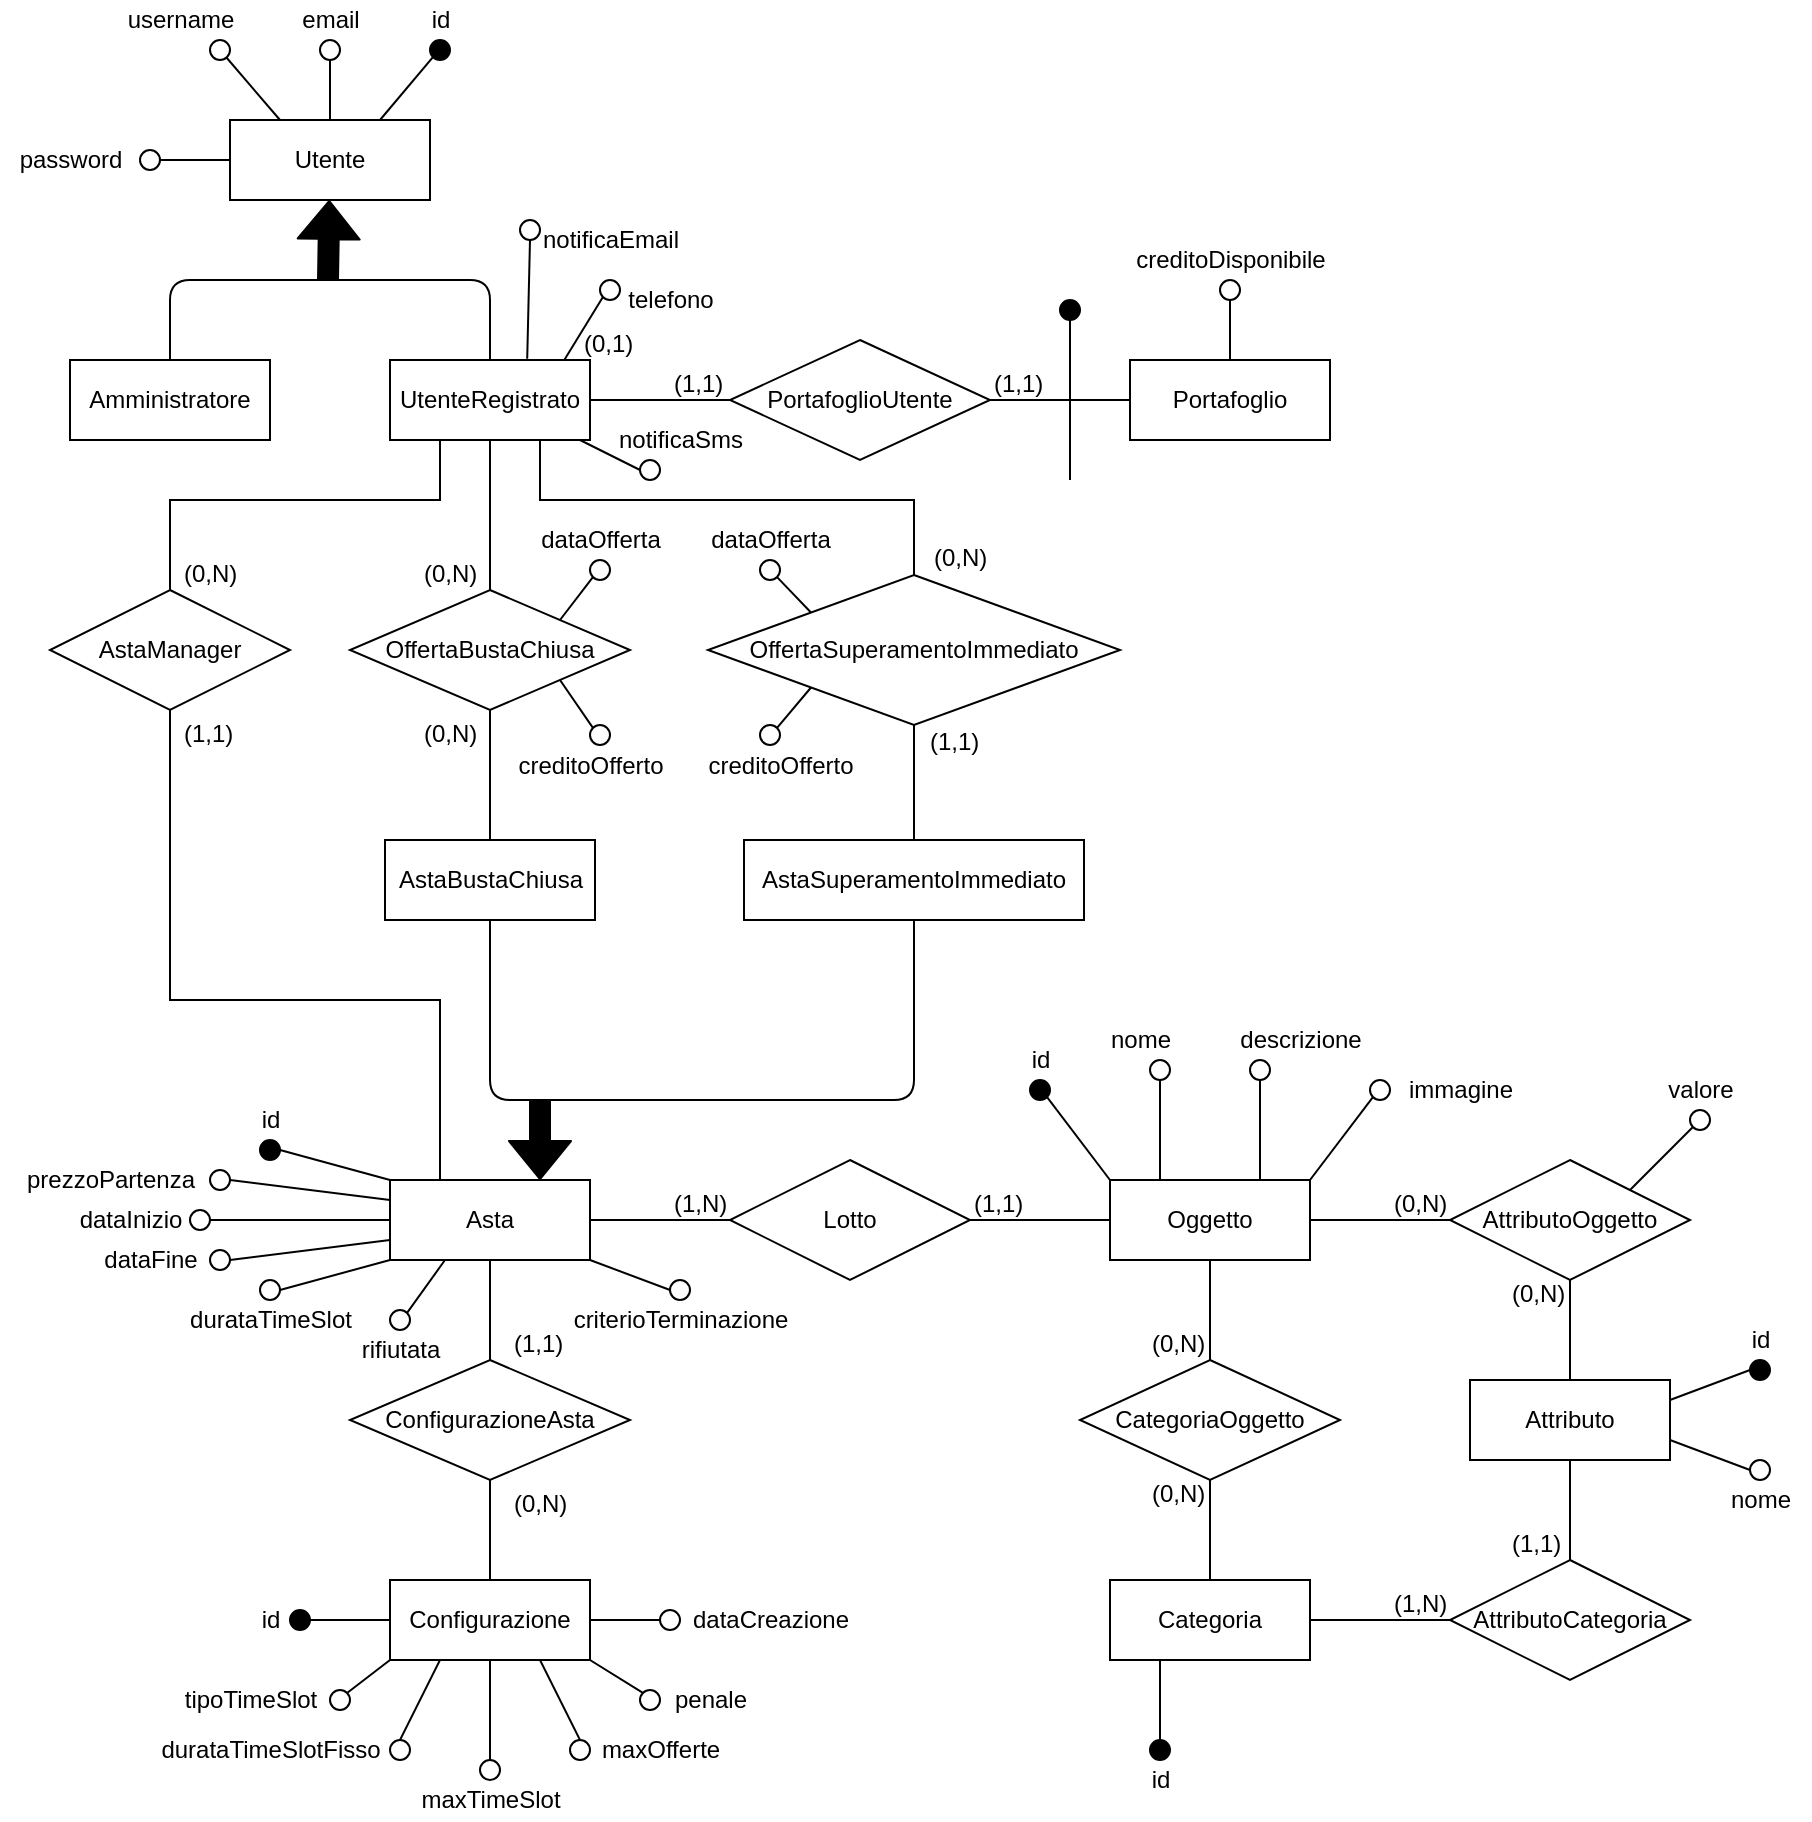 <mxfile version="12.8.6" type="device"><diagram id="C5RBs43oDa-KdzZeNtuy" name="Page-1"><mxGraphModel dx="599" dy="299" grid="1" gridSize="10" guides="1" tooltips="1" connect="1" arrows="1" fold="1" page="1" pageScale="1" pageWidth="827" pageHeight="1169" math="0" shadow="0"><root><mxCell id="WIyWlLk6GJQsqaUBKTNV-0"/><mxCell id="WIyWlLk6GJQsqaUBKTNV-1" parent="WIyWlLk6GJQsqaUBKTNV-0"/><mxCell id="675JN0Ir8JGMvKjeMuRv-0" value="UtenteRegistrato" style="whiteSpace=wrap;html=1;align=center;" parent="WIyWlLk6GJQsqaUBKTNV-1" vertex="1"><mxGeometry x="200" y="200" width="100" height="40" as="geometry"/></mxCell><mxCell id="675JN0Ir8JGMvKjeMuRv-1" value="Portafoglio" style="whiteSpace=wrap;html=1;align=center;" parent="WIyWlLk6GJQsqaUBKTNV-1" vertex="1"><mxGeometry x="570" y="200" width="100" height="40" as="geometry"/></mxCell><mxCell id="675JN0Ir8JGMvKjeMuRv-3" value="Asta" style="whiteSpace=wrap;html=1;align=center;" parent="WIyWlLk6GJQsqaUBKTNV-1" vertex="1"><mxGeometry x="200" y="610" width="100" height="40" as="geometry"/></mxCell><mxCell id="675JN0Ir8JGMvKjeMuRv-4" value="Oggetto" style="whiteSpace=wrap;html=1;align=center;" parent="WIyWlLk6GJQsqaUBKTNV-1" vertex="1"><mxGeometry x="560" y="610" width="100" height="40" as="geometry"/></mxCell><mxCell id="675JN0Ir8JGMvKjeMuRv-5" value="Categoria" style="whiteSpace=wrap;html=1;align=center;" parent="WIyWlLk6GJQsqaUBKTNV-1" vertex="1"><mxGeometry x="560" y="810" width="100" height="40" as="geometry"/></mxCell><mxCell id="675JN0Ir8JGMvKjeMuRv-6" value="Configurazione" style="whiteSpace=wrap;html=1;align=center;" parent="WIyWlLk6GJQsqaUBKTNV-1" vertex="1"><mxGeometry x="200" y="810" width="100" height="40" as="geometry"/></mxCell><mxCell id="675JN0Ir8JGMvKjeMuRv-7" value="AstaManager" style="shape=rhombus;perimeter=rhombusPerimeter;whiteSpace=wrap;html=1;align=center;" parent="WIyWlLk6GJQsqaUBKTNV-1" vertex="1"><mxGeometry x="30" y="315" width="120" height="60" as="geometry"/></mxCell><mxCell id="675JN0Ir8JGMvKjeMuRv-8" value="PortafoglioUtente" style="shape=rhombus;perimeter=rhombusPerimeter;whiteSpace=wrap;html=1;align=center;" parent="WIyWlLk6GJQsqaUBKTNV-1" vertex="1"><mxGeometry x="370" y="190" width="130" height="60" as="geometry"/></mxCell><mxCell id="675JN0Ir8JGMvKjeMuRv-9" value="CategoriaOggetto" style="shape=rhombus;perimeter=rhombusPerimeter;whiteSpace=wrap;html=1;align=center;" parent="WIyWlLk6GJQsqaUBKTNV-1" vertex="1"><mxGeometry x="545" y="700" width="130" height="60" as="geometry"/></mxCell><mxCell id="675JN0Ir8JGMvKjeMuRv-10" value="ConfigurazioneAsta" style="shape=rhombus;perimeter=rhombusPerimeter;whiteSpace=wrap;html=1;align=center;" parent="WIyWlLk6GJQsqaUBKTNV-1" vertex="1"><mxGeometry x="180" y="700" width="140" height="60" as="geometry"/></mxCell><mxCell id="675JN0Ir8JGMvKjeMuRv-11" value="Lotto" style="shape=rhombus;perimeter=rhombusPerimeter;whiteSpace=wrap;html=1;align=center;" parent="WIyWlLk6GJQsqaUBKTNV-1" vertex="1"><mxGeometry x="370" y="600" width="120" height="60" as="geometry"/></mxCell><mxCell id="675JN0Ir8JGMvKjeMuRv-12" value="OffertaBustaChiusa" style="shape=rhombus;perimeter=rhombusPerimeter;whiteSpace=wrap;html=1;align=center;" parent="WIyWlLk6GJQsqaUBKTNV-1" vertex="1"><mxGeometry x="180" y="315" width="140" height="60" as="geometry"/></mxCell><mxCell id="675JN0Ir8JGMvKjeMuRv-16" value="username" style="text;html=1;align=center;verticalAlign=middle;resizable=0;points=[];autosize=1;" parent="WIyWlLk6GJQsqaUBKTNV-1" vertex="1"><mxGeometry x="60" y="20" width="70" height="20" as="geometry"/></mxCell><mxCell id="675JN0Ir8JGMvKjeMuRv-18" value="Utente" style="whiteSpace=wrap;html=1;align=center;" parent="WIyWlLk6GJQsqaUBKTNV-1" vertex="1"><mxGeometry x="120" y="80" width="100" height="40" as="geometry"/></mxCell><mxCell id="675JN0Ir8JGMvKjeMuRv-19" value="Amministratore" style="whiteSpace=wrap;html=1;align=center;" parent="WIyWlLk6GJQsqaUBKTNV-1" vertex="1"><mxGeometry x="40" y="200" width="100" height="40" as="geometry"/></mxCell><mxCell id="675JN0Ir8JGMvKjeMuRv-23" value="" style="endArrow=none;html=1;labelBackgroundColor=#000000;fillColor=#000000;exitX=0.5;exitY=0;exitDx=0;exitDy=0;entryX=0.5;entryY=0;entryDx=0;entryDy=0;" parent="WIyWlLk6GJQsqaUBKTNV-1" source="675JN0Ir8JGMvKjeMuRv-19" target="675JN0Ir8JGMvKjeMuRv-0" edge="1"><mxGeometry width="50" height="50" relative="1" as="geometry"><mxPoint x="390" y="270" as="sourcePoint"/><mxPoint x="440" y="220" as="targetPoint"/><Array as="points"><mxPoint x="90" y="160"/><mxPoint x="170" y="160"/><mxPoint x="250" y="160"/></Array></mxGeometry></mxCell><mxCell id="675JN0Ir8JGMvKjeMuRv-24" value="" style="shape=flexArrow;endArrow=classic;html=1;labelBackgroundColor=#000000;fillColor=#000000;" parent="WIyWlLk6GJQsqaUBKTNV-1" target="675JN0Ir8JGMvKjeMuRv-18" edge="1"><mxGeometry width="50" height="50" relative="1" as="geometry"><mxPoint x="169" y="160" as="sourcePoint"/><mxPoint x="210" y="120" as="targetPoint"/></mxGeometry></mxCell><mxCell id="675JN0Ir8JGMvKjeMuRv-26" value="" style="endArrow=none;html=1;labelBackgroundColor=#000000;fillColor=#000000;exitX=0.25;exitY=0;exitDx=0;exitDy=0;" parent="WIyWlLk6GJQsqaUBKTNV-1" source="675JN0Ir8JGMvKjeMuRv-18" edge="1"><mxGeometry width="50" height="50" relative="1" as="geometry"><mxPoint x="260" y="130" as="sourcePoint"/><mxPoint x="115" y="45" as="targetPoint"/></mxGeometry></mxCell><mxCell id="675JN0Ir8JGMvKjeMuRv-13" value="" style="ellipse;whiteSpace=wrap;html=1;align=center;" parent="WIyWlLk6GJQsqaUBKTNV-1" vertex="1"><mxGeometry x="110" y="40" width="10" height="10" as="geometry"/></mxCell><mxCell id="675JN0Ir8JGMvKjeMuRv-55" value="email" style="text;html=1;align=center;verticalAlign=middle;resizable=0;points=[];autosize=1;" parent="WIyWlLk6GJQsqaUBKTNV-1" vertex="1"><mxGeometry x="150" y="20" width="40" height="20" as="geometry"/></mxCell><mxCell id="675JN0Ir8JGMvKjeMuRv-56" value="" style="ellipse;whiteSpace=wrap;html=1;align=center;" parent="WIyWlLk6GJQsqaUBKTNV-1" vertex="1"><mxGeometry x="165" y="40" width="10" height="10" as="geometry"/></mxCell><mxCell id="675JN0Ir8JGMvKjeMuRv-59" value="id" style="text;html=1;align=center;verticalAlign=middle;resizable=0;points=[];autosize=1;" parent="WIyWlLk6GJQsqaUBKTNV-1" vertex="1"><mxGeometry x="215" y="20" width="20" height="20" as="geometry"/></mxCell><mxCell id="675JN0Ir8JGMvKjeMuRv-60" value="" style="ellipse;whiteSpace=wrap;html=1;align=center;fillColor=#000000;" parent="WIyWlLk6GJQsqaUBKTNV-1" vertex="1"><mxGeometry x="220" y="40" width="10" height="10" as="geometry"/></mxCell><mxCell id="675JN0Ir8JGMvKjeMuRv-61" value="" style="endArrow=none;html=1;labelBackgroundColor=#000000;fillColor=#000000;exitX=0.5;exitY=0;exitDx=0;exitDy=0;entryX=0.5;entryY=1;entryDx=0;entryDy=0;" parent="WIyWlLk6GJQsqaUBKTNV-1" source="675JN0Ir8JGMvKjeMuRv-18" target="675JN0Ir8JGMvKjeMuRv-56" edge="1"><mxGeometry width="50" height="50" relative="1" as="geometry"><mxPoint x="390" y="270" as="sourcePoint"/><mxPoint x="440" y="220" as="targetPoint"/></mxGeometry></mxCell><mxCell id="675JN0Ir8JGMvKjeMuRv-62" value="" style="endArrow=none;html=1;labelBackgroundColor=#000000;fillColor=#000000;exitX=0.75;exitY=0;exitDx=0;exitDy=0;entryX=0;entryY=1;entryDx=0;entryDy=0;" parent="WIyWlLk6GJQsqaUBKTNV-1" source="675JN0Ir8JGMvKjeMuRv-18" target="675JN0Ir8JGMvKjeMuRv-60" edge="1"><mxGeometry width="50" height="50" relative="1" as="geometry"><mxPoint x="200" y="130" as="sourcePoint"/><mxPoint x="250" y="80" as="targetPoint"/></mxGeometry></mxCell><mxCell id="675JN0Ir8JGMvKjeMuRv-63" value="telefono" style="text;html=1;align=center;verticalAlign=middle;resizable=0;points=[];autosize=1;" parent="WIyWlLk6GJQsqaUBKTNV-1" vertex="1"><mxGeometry x="310" y="160" width="60" height="20" as="geometry"/></mxCell><mxCell id="675JN0Ir8JGMvKjeMuRv-64" value="" style="ellipse;whiteSpace=wrap;html=1;align=center;" parent="WIyWlLk6GJQsqaUBKTNV-1" vertex="1"><mxGeometry x="305" y="160" width="10" height="10" as="geometry"/></mxCell><mxCell id="675JN0Ir8JGMvKjeMuRv-68" value="" style="endArrow=none;html=1;labelBackgroundColor=#000000;fillColor=#000000;exitX=0.873;exitY=-0.007;exitDx=0;exitDy=0;entryX=0;entryY=1;entryDx=0;entryDy=0;exitPerimeter=0;" parent="WIyWlLk6GJQsqaUBKTNV-1" source="675JN0Ir8JGMvKjeMuRv-0" target="675JN0Ir8JGMvKjeMuRv-64" edge="1"><mxGeometry width="50" height="50" relative="1" as="geometry"><mxPoint x="300" y="150" as="sourcePoint"/><mxPoint x="350" y="100" as="targetPoint"/></mxGeometry></mxCell><mxCell id="675JN0Ir8JGMvKjeMuRv-73" value="creditoDisponibile" style="text;html=1;align=center;verticalAlign=middle;resizable=0;points=[];autosize=1;" parent="WIyWlLk6GJQsqaUBKTNV-1" vertex="1"><mxGeometry x="565" y="140" width="110" height="20" as="geometry"/></mxCell><mxCell id="675JN0Ir8JGMvKjeMuRv-74" value="" style="ellipse;whiteSpace=wrap;html=1;align=center;" parent="WIyWlLk6GJQsqaUBKTNV-1" vertex="1"><mxGeometry x="615" y="160" width="10" height="10" as="geometry"/></mxCell><mxCell id="675JN0Ir8JGMvKjeMuRv-75" value="" style="endArrow=none;html=1;labelBackgroundColor=#000000;fillColor=#000000;exitX=0.5;exitY=0;exitDx=0;exitDy=0;entryX=0.5;entryY=1;entryDx=0;entryDy=0;" parent="WIyWlLk6GJQsqaUBKTNV-1" source="675JN0Ir8JGMvKjeMuRv-1" target="675JN0Ir8JGMvKjeMuRv-74" edge="1"><mxGeometry width="50" height="50" relative="1" as="geometry"><mxPoint x="510" y="150" as="sourcePoint"/><mxPoint x="560" y="100" as="targetPoint"/></mxGeometry></mxCell><mxCell id="675JN0Ir8JGMvKjeMuRv-76" value="" style="endArrow=none;html=1;rounded=0;labelBackgroundColor=#000000;fillColor=#000000;" parent="WIyWlLk6GJQsqaUBKTNV-1" edge="1"><mxGeometry relative="1" as="geometry"><mxPoint x="300" y="220" as="sourcePoint"/><mxPoint x="370" y="220" as="targetPoint"/></mxGeometry></mxCell><mxCell id="675JN0Ir8JGMvKjeMuRv-77" value="(1,1)" style="resizable=0;html=1;align=left;verticalAlign=bottom;" parent="675JN0Ir8JGMvKjeMuRv-76" connectable="0" vertex="1"><mxGeometry x="-1" relative="1" as="geometry"><mxPoint x="40" as="offset"/></mxGeometry></mxCell><mxCell id="675JN0Ir8JGMvKjeMuRv-82" value="" style="endArrow=none;html=1;rounded=0;labelBackgroundColor=#000000;fillColor=#000000;exitX=1;exitY=0.5;exitDx=0;exitDy=0;" parent="WIyWlLk6GJQsqaUBKTNV-1" source="675JN0Ir8JGMvKjeMuRv-8" target="675JN0Ir8JGMvKjeMuRv-1" edge="1"><mxGeometry relative="1" as="geometry"><mxPoint x="490" y="219.5" as="sourcePoint"/><mxPoint x="560" y="219.5" as="targetPoint"/></mxGeometry></mxCell><mxCell id="675JN0Ir8JGMvKjeMuRv-83" value="(1,1)" style="resizable=0;html=1;align=left;verticalAlign=bottom;" parent="675JN0Ir8JGMvKjeMuRv-82" connectable="0" vertex="1"><mxGeometry x="-1" relative="1" as="geometry"><mxPoint as="offset"/></mxGeometry></mxCell><mxCell id="675JN0Ir8JGMvKjeMuRv-84" value="" style="endArrow=none;html=1;rounded=0;labelBackgroundColor=#000000;fillColor=#000000;entryX=0;entryY=0.5;entryDx=0;entryDy=0;exitX=1;exitY=0.5;exitDx=0;exitDy=0;" parent="WIyWlLk6GJQsqaUBKTNV-1" source="675JN0Ir8JGMvKjeMuRv-3" target="675JN0Ir8JGMvKjeMuRv-11" edge="1"><mxGeometry relative="1" as="geometry"><mxPoint x="300" y="629.5" as="sourcePoint"/><mxPoint x="370" y="629.5" as="targetPoint"/></mxGeometry></mxCell><mxCell id="675JN0Ir8JGMvKjeMuRv-85" value="(1,N)" style="resizable=0;html=1;align=left;verticalAlign=bottom;" parent="675JN0Ir8JGMvKjeMuRv-84" connectable="0" vertex="1"><mxGeometry x="-1" relative="1" as="geometry"><mxPoint x="40" as="offset"/></mxGeometry></mxCell><mxCell id="675JN0Ir8JGMvKjeMuRv-86" value="" style="endArrow=none;html=1;rounded=0;labelBackgroundColor=#000000;fillColor=#000000;exitX=1;exitY=0.5;exitDx=0;exitDy=0;entryX=0;entryY=0.5;entryDx=0;entryDy=0;" parent="WIyWlLk6GJQsqaUBKTNV-1" source="675JN0Ir8JGMvKjeMuRv-11" target="675JN0Ir8JGMvKjeMuRv-4" edge="1"><mxGeometry relative="1" as="geometry"><mxPoint x="490" y="629.5" as="sourcePoint"/><mxPoint x="560" y="629.5" as="targetPoint"/></mxGeometry></mxCell><mxCell id="675JN0Ir8JGMvKjeMuRv-87" value="(1,1)" style="resizable=0;html=1;align=left;verticalAlign=bottom;" parent="675JN0Ir8JGMvKjeMuRv-86" connectable="0" vertex="1"><mxGeometry x="-1" relative="1" as="geometry"><mxPoint as="offset"/></mxGeometry></mxCell><mxCell id="675JN0Ir8JGMvKjeMuRv-88" value="" style="endArrow=none;html=1;rounded=0;labelBackgroundColor=#000000;fillColor=#000000;exitX=0.5;exitY=1;exitDx=0;exitDy=0;entryX=0.5;entryY=0;entryDx=0;entryDy=0;" parent="WIyWlLk6GJQsqaUBKTNV-1" source="675JN0Ir8JGMvKjeMuRv-0" target="675JN0Ir8JGMvKjeMuRv-12" edge="1"><mxGeometry relative="1" as="geometry"><mxPoint x="235" y="280" as="sourcePoint"/><mxPoint x="305" y="280" as="targetPoint"/><Array as="points"><mxPoint x="250" y="260"/></Array></mxGeometry></mxCell><mxCell id="675JN0Ir8JGMvKjeMuRv-89" value="(0,N)" style="resizable=0;html=1;align=left;verticalAlign=bottom;" parent="675JN0Ir8JGMvKjeMuRv-88" connectable="0" vertex="1"><mxGeometry x="-1" relative="1" as="geometry"><mxPoint x="-35" y="75" as="offset"/></mxGeometry></mxCell><mxCell id="675JN0Ir8JGMvKjeMuRv-90" value="" style="endArrow=none;html=1;rounded=0;labelBackgroundColor=#000000;fillColor=#000000;exitX=0.25;exitY=1;exitDx=0;exitDy=0;entryX=0.5;entryY=0;entryDx=0;entryDy=0;entryPerimeter=0;" parent="WIyWlLk6GJQsqaUBKTNV-1" source="675JN0Ir8JGMvKjeMuRv-0" target="675JN0Ir8JGMvKjeMuRv-7" edge="1"><mxGeometry relative="1" as="geometry"><mxPoint x="100" y="240" as="sourcePoint"/><mxPoint x="165" y="290" as="targetPoint"/><Array as="points"><mxPoint x="225" y="270"/><mxPoint x="90" y="270"/></Array></mxGeometry></mxCell><mxCell id="675JN0Ir8JGMvKjeMuRv-91" value="(0,N)" style="resizable=0;html=1;align=left;verticalAlign=bottom;" parent="675JN0Ir8JGMvKjeMuRv-90" connectable="0" vertex="1"><mxGeometry x="-1" relative="1" as="geometry"><mxPoint x="-130" y="75" as="offset"/></mxGeometry></mxCell><mxCell id="675JN0Ir8JGMvKjeMuRv-92" value="" style="endArrow=none;html=1;rounded=0;labelBackgroundColor=#000000;fillColor=#000000;entryX=0.5;entryY=0;entryDx=0;entryDy=0;exitX=0.5;exitY=1;exitDx=0;exitDy=0;" parent="WIyWlLk6GJQsqaUBKTNV-1" source="675JN0Ir8JGMvKjeMuRv-12" target="675JN0Ir8JGMvKjeMuRv-179" edge="1"><mxGeometry relative="1" as="geometry"><mxPoint x="340" y="350" as="sourcePoint"/><mxPoint x="282.5" y="400" as="targetPoint"/><Array as="points"/></mxGeometry></mxCell><mxCell id="675JN0Ir8JGMvKjeMuRv-93" value="(0,N)" style="resizable=0;html=1;align=left;verticalAlign=bottom;" parent="675JN0Ir8JGMvKjeMuRv-92" connectable="0" vertex="1"><mxGeometry x="-1" relative="1" as="geometry"><mxPoint x="-35" y="20" as="offset"/></mxGeometry></mxCell><mxCell id="675JN0Ir8JGMvKjeMuRv-94" value="" style="endArrow=none;html=1;rounded=0;labelBackgroundColor=#000000;fillColor=#000000;exitX=0.5;exitY=1;exitDx=0;exitDy=0;entryX=0.25;entryY=0;entryDx=0;entryDy=0;" parent="WIyWlLk6GJQsqaUBKTNV-1" source="675JN0Ir8JGMvKjeMuRv-7" target="675JN0Ir8JGMvKjeMuRv-3" edge="1"><mxGeometry relative="1" as="geometry"><mxPoint x="170" y="350" as="sourcePoint"/><mxPoint x="235" y="400" as="targetPoint"/><Array as="points"><mxPoint x="90" y="380"/><mxPoint x="90" y="520"/><mxPoint x="225" y="520"/></Array></mxGeometry></mxCell><mxCell id="675JN0Ir8JGMvKjeMuRv-95" value="(1,1)" style="resizable=0;html=1;align=left;verticalAlign=bottom;" parent="675JN0Ir8JGMvKjeMuRv-94" connectable="0" vertex="1"><mxGeometry x="-1" relative="1" as="geometry"><mxPoint x="5" y="20" as="offset"/></mxGeometry></mxCell><mxCell id="675JN0Ir8JGMvKjeMuRv-96" value="" style="endArrow=none;html=1;rounded=0;labelBackgroundColor=#000000;fillColor=#000000;entryX=0.5;entryY=0;entryDx=0;entryDy=0;exitX=0.5;exitY=1;exitDx=0;exitDy=0;" parent="WIyWlLk6GJQsqaUBKTNV-1" source="675JN0Ir8JGMvKjeMuRv-3" target="675JN0Ir8JGMvKjeMuRv-10" edge="1"><mxGeometry relative="1" as="geometry"><mxPoint x="310" y="690" as="sourcePoint"/><mxPoint x="380" y="690" as="targetPoint"/></mxGeometry></mxCell><mxCell id="675JN0Ir8JGMvKjeMuRv-97" value="(1,1)" style="resizable=0;html=1;align=left;verticalAlign=bottom;" parent="675JN0Ir8JGMvKjeMuRv-96" connectable="0" vertex="1"><mxGeometry x="-1" relative="1" as="geometry"><mxPoint x="10" y="50" as="offset"/></mxGeometry></mxCell><mxCell id="675JN0Ir8JGMvKjeMuRv-98" value="" style="endArrow=none;html=1;rounded=0;labelBackgroundColor=#000000;fillColor=#000000;" parent="WIyWlLk6GJQsqaUBKTNV-1" source="675JN0Ir8JGMvKjeMuRv-10" target="675JN0Ir8JGMvKjeMuRv-6" edge="1"><mxGeometry relative="1" as="geometry"><mxPoint x="249.5" y="760" as="sourcePoint"/><mxPoint x="249.5" y="810" as="targetPoint"/></mxGeometry></mxCell><mxCell id="675JN0Ir8JGMvKjeMuRv-99" value="(0,N)" style="resizable=0;html=1;align=left;verticalAlign=bottom;" parent="675JN0Ir8JGMvKjeMuRv-98" connectable="0" vertex="1"><mxGeometry x="-1" relative="1" as="geometry"><mxPoint x="10" y="20" as="offset"/></mxGeometry></mxCell><mxCell id="675JN0Ir8JGMvKjeMuRv-100" value="" style="endArrow=none;html=1;rounded=0;labelBackgroundColor=#000000;fillColor=#000000;exitX=0.5;exitY=1;exitDx=0;exitDy=0;entryX=0.5;entryY=0;entryDx=0;entryDy=0;" parent="WIyWlLk6GJQsqaUBKTNV-1" source="675JN0Ir8JGMvKjeMuRv-4" target="675JN0Ir8JGMvKjeMuRv-9" edge="1"><mxGeometry relative="1" as="geometry"><mxPoint x="609.5" y="650" as="sourcePoint"/><mxPoint x="609.5" y="700" as="targetPoint"/></mxGeometry></mxCell><mxCell id="675JN0Ir8JGMvKjeMuRv-101" value="(0,N)" style="resizable=0;html=1;align=left;verticalAlign=bottom;" parent="675JN0Ir8JGMvKjeMuRv-100" connectable="0" vertex="1"><mxGeometry x="-1" relative="1" as="geometry"><mxPoint x="-31" y="50" as="offset"/></mxGeometry></mxCell><mxCell id="675JN0Ir8JGMvKjeMuRv-102" value="" style="endArrow=none;html=1;rounded=0;labelBackgroundColor=#000000;fillColor=#000000;" parent="WIyWlLk6GJQsqaUBKTNV-1" source="675JN0Ir8JGMvKjeMuRv-9" target="675JN0Ir8JGMvKjeMuRv-5" edge="1"><mxGeometry relative="1" as="geometry"><mxPoint x="605" y="760" as="sourcePoint"/><mxPoint x="605" y="810" as="targetPoint"/></mxGeometry></mxCell><mxCell id="675JN0Ir8JGMvKjeMuRv-103" value="(0,N)" style="resizable=0;html=1;align=left;verticalAlign=bottom;" parent="675JN0Ir8JGMvKjeMuRv-102" connectable="0" vertex="1"><mxGeometry x="-1" relative="1" as="geometry"><mxPoint x="-31" y="15" as="offset"/></mxGeometry></mxCell><mxCell id="675JN0Ir8JGMvKjeMuRv-105" value="creditoOfferto" style="text;html=1;align=center;verticalAlign=middle;resizable=0;points=[];autosize=1;" parent="WIyWlLk6GJQsqaUBKTNV-1" vertex="1"><mxGeometry x="255" y="392.5" width="90" height="20" as="geometry"/></mxCell><mxCell id="675JN0Ir8JGMvKjeMuRv-106" value="" style="ellipse;whiteSpace=wrap;html=1;align=center;" parent="WIyWlLk6GJQsqaUBKTNV-1" vertex="1"><mxGeometry x="300" y="382.5" width="10" height="10" as="geometry"/></mxCell><mxCell id="675JN0Ir8JGMvKjeMuRv-108" value="" style="endArrow=none;html=1;labelBackgroundColor=#000000;fillColor=#000000;entryX=1;entryY=1;entryDx=0;entryDy=0;exitX=0;exitY=0;exitDx=0;exitDy=0;" parent="WIyWlLk6GJQsqaUBKTNV-1" source="675JN0Ir8JGMvKjeMuRv-106" target="675JN0Ir8JGMvKjeMuRv-12" edge="1"><mxGeometry width="50" height="50" relative="1" as="geometry"><mxPoint x="305" y="380" as="sourcePoint"/><mxPoint x="620" y="180" as="targetPoint"/></mxGeometry></mxCell><mxCell id="675JN0Ir8JGMvKjeMuRv-109" value="id" style="text;html=1;align=center;verticalAlign=middle;resizable=0;points=[];autosize=1;" parent="WIyWlLk6GJQsqaUBKTNV-1" vertex="1"><mxGeometry x="130" y="570" width="20" height="20" as="geometry"/></mxCell><mxCell id="675JN0Ir8JGMvKjeMuRv-110" value="" style="ellipse;whiteSpace=wrap;html=1;align=center;fillColor=#000000;" parent="WIyWlLk6GJQsqaUBKTNV-1" vertex="1"><mxGeometry x="135" y="590" width="10" height="10" as="geometry"/></mxCell><mxCell id="675JN0Ir8JGMvKjeMuRv-111" value="prezzoPartenza" style="text;html=1;align=center;verticalAlign=middle;resizable=0;points=[];autosize=1;" parent="WIyWlLk6GJQsqaUBKTNV-1" vertex="1"><mxGeometry x="10" y="600" width="100" height="20" as="geometry"/></mxCell><mxCell id="675JN0Ir8JGMvKjeMuRv-112" value="" style="ellipse;whiteSpace=wrap;html=1;align=center;" parent="WIyWlLk6GJQsqaUBKTNV-1" vertex="1"><mxGeometry x="110" y="605" width="10" height="10" as="geometry"/></mxCell><mxCell id="675JN0Ir8JGMvKjeMuRv-113" value="dataFine" style="text;html=1;align=center;verticalAlign=middle;resizable=0;points=[];autosize=1;" parent="WIyWlLk6GJQsqaUBKTNV-1" vertex="1"><mxGeometry x="50" y="640" width="60" height="20" as="geometry"/></mxCell><mxCell id="675JN0Ir8JGMvKjeMuRv-114" value="" style="ellipse;whiteSpace=wrap;html=1;align=center;" parent="WIyWlLk6GJQsqaUBKTNV-1" vertex="1"><mxGeometry x="110" y="645" width="10" height="10" as="geometry"/></mxCell><mxCell id="675JN0Ir8JGMvKjeMuRv-115" value="durataTimeSlot" style="text;html=1;align=center;verticalAlign=middle;resizable=0;points=[];autosize=1;" parent="WIyWlLk6GJQsqaUBKTNV-1" vertex="1"><mxGeometry x="90" y="670" width="100" height="20" as="geometry"/></mxCell><mxCell id="675JN0Ir8JGMvKjeMuRv-116" value="" style="ellipse;whiteSpace=wrap;html=1;align=center;" parent="WIyWlLk6GJQsqaUBKTNV-1" vertex="1"><mxGeometry x="135" y="660" width="10" height="10" as="geometry"/></mxCell><mxCell id="675JN0Ir8JGMvKjeMuRv-117" value="dataInizio" style="text;html=1;align=center;verticalAlign=middle;resizable=0;points=[];autosize=1;" parent="WIyWlLk6GJQsqaUBKTNV-1" vertex="1"><mxGeometry x="35" y="620" width="70" height="20" as="geometry"/></mxCell><mxCell id="675JN0Ir8JGMvKjeMuRv-118" value="" style="ellipse;whiteSpace=wrap;html=1;align=center;" parent="WIyWlLk6GJQsqaUBKTNV-1" vertex="1"><mxGeometry x="100" y="625" width="10" height="10" as="geometry"/></mxCell><mxCell id="675JN0Ir8JGMvKjeMuRv-120" value="" style="endArrow=none;html=1;rounded=0;labelBackgroundColor=#000000;fillColor=#000000;entryX=0;entryY=0;entryDx=0;entryDy=0;exitX=1;exitY=0.5;exitDx=0;exitDy=0;" parent="WIyWlLk6GJQsqaUBKTNV-1" source="675JN0Ir8JGMvKjeMuRv-110" target="675JN0Ir8JGMvKjeMuRv-3" edge="1"><mxGeometry relative="1" as="geometry"><mxPoint x="104" y="599" as="sourcePoint"/><mxPoint x="270" y="620" as="targetPoint"/></mxGeometry></mxCell><mxCell id="675JN0Ir8JGMvKjeMuRv-121" value="" style="endArrow=none;html=1;rounded=0;labelBackgroundColor=#000000;fillColor=#000000;exitX=1;exitY=0.5;exitDx=0;exitDy=0;entryX=0;entryY=1;entryDx=0;entryDy=0;" parent="WIyWlLk6GJQsqaUBKTNV-1" source="675JN0Ir8JGMvKjeMuRv-116" target="675JN0Ir8JGMvKjeMuRv-3" edge="1"><mxGeometry relative="1" as="geometry"><mxPoint x="90" y="640" as="sourcePoint"/><mxPoint x="250" y="640" as="targetPoint"/></mxGeometry></mxCell><mxCell id="675JN0Ir8JGMvKjeMuRv-122" value="" style="endArrow=none;html=1;rounded=0;labelBackgroundColor=#000000;fillColor=#000000;exitX=1;exitY=0.5;exitDx=0;exitDy=0;entryX=0;entryY=0.25;entryDx=0;entryDy=0;" parent="WIyWlLk6GJQsqaUBKTNV-1" source="675JN0Ir8JGMvKjeMuRv-112" target="675JN0Ir8JGMvKjeMuRv-3" edge="1"><mxGeometry relative="1" as="geometry"><mxPoint x="100" y="620" as="sourcePoint"/><mxPoint x="260" y="620" as="targetPoint"/></mxGeometry></mxCell><mxCell id="675JN0Ir8JGMvKjeMuRv-123" value="" style="endArrow=none;html=1;rounded=0;labelBackgroundColor=#000000;fillColor=#000000;exitX=1;exitY=0.5;exitDx=0;exitDy=0;" parent="WIyWlLk6GJQsqaUBKTNV-1" source="675JN0Ir8JGMvKjeMuRv-118" edge="1"><mxGeometry relative="1" as="geometry"><mxPoint x="90" y="630" as="sourcePoint"/><mxPoint x="200" y="630" as="targetPoint"/></mxGeometry></mxCell><mxCell id="675JN0Ir8JGMvKjeMuRv-124" value="" style="endArrow=none;html=1;rounded=0;labelBackgroundColor=#000000;fillColor=#000000;exitX=1;exitY=0.5;exitDx=0;exitDy=0;entryX=0;entryY=0.75;entryDx=0;entryDy=0;" parent="WIyWlLk6GJQsqaUBKTNV-1" source="675JN0Ir8JGMvKjeMuRv-114" target="675JN0Ir8JGMvKjeMuRv-3" edge="1"><mxGeometry relative="1" as="geometry"><mxPoint x="120" y="640" as="sourcePoint"/><mxPoint x="280" y="640" as="targetPoint"/></mxGeometry></mxCell><mxCell id="675JN0Ir8JGMvKjeMuRv-128" value="id" style="text;html=1;align=center;verticalAlign=middle;resizable=0;points=[];autosize=1;" parent="WIyWlLk6GJQsqaUBKTNV-1" vertex="1"><mxGeometry x="130" y="820" width="20" height="20" as="geometry"/></mxCell><mxCell id="675JN0Ir8JGMvKjeMuRv-129" value="" style="ellipse;whiteSpace=wrap;html=1;align=center;fillColor=#000000;" parent="WIyWlLk6GJQsqaUBKTNV-1" vertex="1"><mxGeometry x="150" y="825" width="10" height="10" as="geometry"/></mxCell><mxCell id="675JN0Ir8JGMvKjeMuRv-130" value="tipoTimeSlot" style="text;html=1;align=center;verticalAlign=middle;resizable=0;points=[];autosize=1;" parent="WIyWlLk6GJQsqaUBKTNV-1" vertex="1"><mxGeometry x="90" y="860" width="80" height="20" as="geometry"/></mxCell><mxCell id="675JN0Ir8JGMvKjeMuRv-131" value="" style="ellipse;whiteSpace=wrap;html=1;align=center;" parent="WIyWlLk6GJQsqaUBKTNV-1" vertex="1"><mxGeometry x="170" y="865" width="10" height="10" as="geometry"/></mxCell><mxCell id="675JN0Ir8JGMvKjeMuRv-132" value="maxOfferte" style="text;html=1;align=center;verticalAlign=middle;resizable=0;points=[];autosize=1;" parent="WIyWlLk6GJQsqaUBKTNV-1" vertex="1"><mxGeometry x="300" y="885" width="70" height="20" as="geometry"/></mxCell><mxCell id="675JN0Ir8JGMvKjeMuRv-133" value="" style="ellipse;whiteSpace=wrap;html=1;align=center;" parent="WIyWlLk6GJQsqaUBKTNV-1" vertex="1"><mxGeometry x="290" y="890" width="10" height="10" as="geometry"/></mxCell><mxCell id="675JN0Ir8JGMvKjeMuRv-134" value="penale" style="text;html=1;align=center;verticalAlign=middle;resizable=0;points=[];autosize=1;" parent="WIyWlLk6GJQsqaUBKTNV-1" vertex="1"><mxGeometry x="335" y="860" width="50" height="20" as="geometry"/></mxCell><mxCell id="675JN0Ir8JGMvKjeMuRv-135" value="" style="ellipse;whiteSpace=wrap;html=1;align=center;" parent="WIyWlLk6GJQsqaUBKTNV-1" vertex="1"><mxGeometry x="325" y="865" width="10" height="10" as="geometry"/></mxCell><mxCell id="675JN0Ir8JGMvKjeMuRv-136" value="durataTimeSlotFisso" style="text;html=1;align=center;verticalAlign=middle;resizable=0;points=[];autosize=1;" parent="WIyWlLk6GJQsqaUBKTNV-1" vertex="1"><mxGeometry x="75" y="885" width="130" height="20" as="geometry"/></mxCell><mxCell id="675JN0Ir8JGMvKjeMuRv-137" value="" style="ellipse;whiteSpace=wrap;html=1;align=center;" parent="WIyWlLk6GJQsqaUBKTNV-1" vertex="1"><mxGeometry x="200" y="890" width="10" height="10" as="geometry"/></mxCell><mxCell id="675JN0Ir8JGMvKjeMuRv-140" value="dataOfferta" style="text;html=1;align=center;verticalAlign=middle;resizable=0;points=[];autosize=1;" parent="WIyWlLk6GJQsqaUBKTNV-1" vertex="1"><mxGeometry x="265" y="280" width="80" height="20" as="geometry"/></mxCell><mxCell id="675JN0Ir8JGMvKjeMuRv-141" value="" style="ellipse;whiteSpace=wrap;html=1;align=center;fillColor=#FFFFFF;" parent="WIyWlLk6GJQsqaUBKTNV-1" vertex="1"><mxGeometry x="300" y="300" width="10" height="10" as="geometry"/></mxCell><mxCell id="675JN0Ir8JGMvKjeMuRv-143" value="" style="endArrow=none;html=1;rounded=0;labelBackgroundColor=#000000;fillColor=#000000;exitX=1;exitY=0;exitDx=0;exitDy=0;entryX=0;entryY=1;entryDx=0;entryDy=0;" parent="WIyWlLk6GJQsqaUBKTNV-1" source="675JN0Ir8JGMvKjeMuRv-12" target="675JN0Ir8JGMvKjeMuRv-141" edge="1"><mxGeometry relative="1" as="geometry"><mxPoint x="400" y="270" as="sourcePoint"/><mxPoint x="560" y="270" as="targetPoint"/></mxGeometry></mxCell><mxCell id="675JN0Ir8JGMvKjeMuRv-144" value="dataCreazione" style="text;html=1;align=center;verticalAlign=middle;resizable=0;points=[];autosize=1;" parent="WIyWlLk6GJQsqaUBKTNV-1" vertex="1"><mxGeometry x="345" y="820" width="90" height="20" as="geometry"/></mxCell><mxCell id="675JN0Ir8JGMvKjeMuRv-145" value="" style="ellipse;whiteSpace=wrap;html=1;align=center;" parent="WIyWlLk6GJQsqaUBKTNV-1" vertex="1"><mxGeometry x="335" y="825" width="10" height="10" as="geometry"/></mxCell><mxCell id="675JN0Ir8JGMvKjeMuRv-147" value="" style="endArrow=none;html=1;rounded=0;labelBackgroundColor=#000000;fillColor=#000000;exitX=1;exitY=0.5;exitDx=0;exitDy=0;entryX=0;entryY=0.5;entryDx=0;entryDy=0;" parent="WIyWlLk6GJQsqaUBKTNV-1" source="675JN0Ir8JGMvKjeMuRv-129" target="675JN0Ir8JGMvKjeMuRv-6" edge="1"><mxGeometry relative="1" as="geometry"><mxPoint x="150" y="810" as="sourcePoint"/><mxPoint x="310" y="810" as="targetPoint"/></mxGeometry></mxCell><mxCell id="675JN0Ir8JGMvKjeMuRv-148" value="" style="endArrow=none;html=1;rounded=0;labelBackgroundColor=#000000;fillColor=#000000;exitX=1;exitY=0.5;exitDx=0;exitDy=0;entryX=0;entryY=0.5;entryDx=0;entryDy=0;" parent="WIyWlLk6GJQsqaUBKTNV-1" source="675JN0Ir8JGMvKjeMuRv-6" target="675JN0Ir8JGMvKjeMuRv-145" edge="1"><mxGeometry relative="1" as="geometry"><mxPoint x="315" y="840" as="sourcePoint"/><mxPoint x="355" y="840" as="targetPoint"/></mxGeometry></mxCell><mxCell id="675JN0Ir8JGMvKjeMuRv-149" value="" style="endArrow=none;html=1;rounded=0;labelBackgroundColor=#000000;fillColor=#000000;exitX=1;exitY=0;exitDx=0;exitDy=0;entryX=0;entryY=1;entryDx=0;entryDy=0;" parent="WIyWlLk6GJQsqaUBKTNV-1" source="675JN0Ir8JGMvKjeMuRv-131" target="675JN0Ir8JGMvKjeMuRv-6" edge="1"><mxGeometry relative="1" as="geometry"><mxPoint x="200" y="870" as="sourcePoint"/><mxPoint x="360" y="870" as="targetPoint"/></mxGeometry></mxCell><mxCell id="675JN0Ir8JGMvKjeMuRv-150" value="" style="endArrow=none;html=1;rounded=0;labelBackgroundColor=#000000;fillColor=#000000;exitX=0;exitY=0;exitDx=0;exitDy=0;entryX=1;entryY=1;entryDx=0;entryDy=0;" parent="WIyWlLk6GJQsqaUBKTNV-1" source="675JN0Ir8JGMvKjeMuRv-135" target="675JN0Ir8JGMvKjeMuRv-6" edge="1"><mxGeometry relative="1" as="geometry"><mxPoint x="293.536" y="880.004" as="sourcePoint"/><mxPoint x="310" y="858.54" as="targetPoint"/></mxGeometry></mxCell><mxCell id="675JN0Ir8JGMvKjeMuRv-151" value="" style="endArrow=none;html=1;rounded=0;labelBackgroundColor=#000000;fillColor=#000000;exitX=0.25;exitY=1;exitDx=0;exitDy=0;entryX=0.5;entryY=0;entryDx=0;entryDy=0;" parent="WIyWlLk6GJQsqaUBKTNV-1" source="675JN0Ir8JGMvKjeMuRv-6" target="675JN0Ir8JGMvKjeMuRv-137" edge="1"><mxGeometry relative="1" as="geometry"><mxPoint x="210" y="870" as="sourcePoint"/><mxPoint x="370" y="870" as="targetPoint"/></mxGeometry></mxCell><mxCell id="675JN0Ir8JGMvKjeMuRv-152" value="" style="endArrow=none;html=1;rounded=0;labelBackgroundColor=#000000;fillColor=#000000;exitX=0.75;exitY=1;exitDx=0;exitDy=0;entryX=0.5;entryY=0;entryDx=0;entryDy=0;" parent="WIyWlLk6GJQsqaUBKTNV-1" source="675JN0Ir8JGMvKjeMuRv-6" target="675JN0Ir8JGMvKjeMuRv-133" edge="1"><mxGeometry relative="1" as="geometry"><mxPoint x="260" y="870" as="sourcePoint"/><mxPoint x="420" y="870" as="targetPoint"/></mxGeometry></mxCell><mxCell id="675JN0Ir8JGMvKjeMuRv-153" value="id" style="text;html=1;align=center;verticalAlign=middle;resizable=0;points=[];autosize=1;" parent="WIyWlLk6GJQsqaUBKTNV-1" vertex="1"><mxGeometry x="515" y="540" width="20" height="20" as="geometry"/></mxCell><mxCell id="675JN0Ir8JGMvKjeMuRv-154" value="" style="ellipse;whiteSpace=wrap;html=1;align=center;fillColor=#000000;" parent="WIyWlLk6GJQsqaUBKTNV-1" vertex="1"><mxGeometry x="520" y="560" width="10" height="10" as="geometry"/></mxCell><mxCell id="675JN0Ir8JGMvKjeMuRv-155" value="nome" style="text;html=1;align=center;verticalAlign=middle;resizable=0;points=[];autosize=1;" parent="WIyWlLk6GJQsqaUBKTNV-1" vertex="1"><mxGeometry x="550" y="530" width="50" height="20" as="geometry"/></mxCell><mxCell id="675JN0Ir8JGMvKjeMuRv-156" value="" style="ellipse;whiteSpace=wrap;html=1;align=center;" parent="WIyWlLk6GJQsqaUBKTNV-1" vertex="1"><mxGeometry x="580" y="550" width="10" height="10" as="geometry"/></mxCell><mxCell id="675JN0Ir8JGMvKjeMuRv-157" value="descrizione" style="text;html=1;align=center;verticalAlign=middle;resizable=0;points=[];autosize=1;" parent="WIyWlLk6GJQsqaUBKTNV-1" vertex="1"><mxGeometry x="615" y="530" width="80" height="20" as="geometry"/></mxCell><mxCell id="675JN0Ir8JGMvKjeMuRv-158" value="" style="ellipse;whiteSpace=wrap;html=1;align=center;" parent="WIyWlLk6GJQsqaUBKTNV-1" vertex="1"><mxGeometry x="630" y="550" width="10" height="10" as="geometry"/></mxCell><mxCell id="675JN0Ir8JGMvKjeMuRv-159" value="" style="endArrow=none;html=1;rounded=0;labelBackgroundColor=#000000;fillColor=#000000;exitX=1;exitY=1;exitDx=0;exitDy=0;entryX=0;entryY=0;entryDx=0;entryDy=0;" parent="WIyWlLk6GJQsqaUBKTNV-1" source="675JN0Ir8JGMvKjeMuRv-154" target="675JN0Ir8JGMvKjeMuRv-4" edge="1"><mxGeometry relative="1" as="geometry"><mxPoint x="720" y="570" as="sourcePoint"/><mxPoint x="770" y="590" as="targetPoint"/></mxGeometry></mxCell><mxCell id="675JN0Ir8JGMvKjeMuRv-160" value="" style="endArrow=none;html=1;rounded=0;labelBackgroundColor=#000000;fillColor=#000000;exitX=0.5;exitY=1;exitDx=0;exitDy=0;entryX=0.25;entryY=0;entryDx=0;entryDy=0;" parent="WIyWlLk6GJQsqaUBKTNV-1" source="675JN0Ir8JGMvKjeMuRv-156" target="675JN0Ir8JGMvKjeMuRv-4" edge="1"><mxGeometry relative="1" as="geometry"><mxPoint x="770" y="630" as="sourcePoint"/><mxPoint x="770" y="610" as="targetPoint"/></mxGeometry></mxCell><mxCell id="675JN0Ir8JGMvKjeMuRv-161" value="" style="endArrow=none;html=1;rounded=0;labelBackgroundColor=#000000;fillColor=#000000;exitX=0.75;exitY=0;exitDx=0;exitDy=0;entryX=0.5;entryY=1;entryDx=0;entryDy=0;" parent="WIyWlLk6GJQsqaUBKTNV-1" source="675JN0Ir8JGMvKjeMuRv-4" target="675JN0Ir8JGMvKjeMuRv-158" edge="1"><mxGeometry relative="1" as="geometry"><mxPoint x="795" y="610" as="sourcePoint"/><mxPoint x="940" y="630" as="targetPoint"/></mxGeometry></mxCell><mxCell id="675JN0Ir8JGMvKjeMuRv-162" value="id" style="text;html=1;align=center;verticalAlign=middle;resizable=0;points=[];autosize=1;" parent="WIyWlLk6GJQsqaUBKTNV-1" vertex="1"><mxGeometry x="575" y="900" width="20" height="20" as="geometry"/></mxCell><mxCell id="675JN0Ir8JGMvKjeMuRv-163" value="" style="ellipse;whiteSpace=wrap;html=1;align=center;fillColor=#000000;" parent="WIyWlLk6GJQsqaUBKTNV-1" vertex="1"><mxGeometry x="580" y="890" width="10" height="10" as="geometry"/></mxCell><mxCell id="675JN0Ir8JGMvKjeMuRv-164" value="immagine" style="text;html=1;align=center;verticalAlign=middle;resizable=0;points=[];autosize=1;" parent="WIyWlLk6GJQsqaUBKTNV-1" vertex="1"><mxGeometry x="700" y="555" width="70" height="20" as="geometry"/></mxCell><mxCell id="675JN0Ir8JGMvKjeMuRv-165" value="" style="ellipse;whiteSpace=wrap;html=1;align=center;" parent="WIyWlLk6GJQsqaUBKTNV-1" vertex="1"><mxGeometry x="690" y="560" width="10" height="10" as="geometry"/></mxCell><mxCell id="675JN0Ir8JGMvKjeMuRv-168" value="" style="endArrow=none;html=1;rounded=0;labelBackgroundColor=#000000;fillColor=#000000;entryX=0.25;entryY=1;entryDx=0;entryDy=0;" parent="WIyWlLk6GJQsqaUBKTNV-1" target="675JN0Ir8JGMvKjeMuRv-5" edge="1"><mxGeometry relative="1" as="geometry"><mxPoint x="585" y="891" as="sourcePoint"/><mxPoint x="642.5" y="870" as="targetPoint"/></mxGeometry></mxCell><mxCell id="675JN0Ir8JGMvKjeMuRv-169" value="" style="endArrow=none;html=1;rounded=0;labelBackgroundColor=#000000;fillColor=#000000;exitX=0;exitY=1;exitDx=0;exitDy=0;entryX=1;entryY=0;entryDx=0;entryDy=0;" parent="WIyWlLk6GJQsqaUBKTNV-1" source="675JN0Ir8JGMvKjeMuRv-165" target="675JN0Ir8JGMvKjeMuRv-4" edge="1"><mxGeometry relative="1" as="geometry"><mxPoint x="790" y="710" as="sourcePoint"/><mxPoint x="790" y="690" as="targetPoint"/></mxGeometry></mxCell><mxCell id="675JN0Ir8JGMvKjeMuRv-171" value="" style="endArrow=none;html=1;rounded=0;labelBackgroundColor=#000000;fillColor=#000000;exitX=0.5;exitY=1;exitDx=0;exitDy=0;" parent="WIyWlLk6GJQsqaUBKTNV-1" source="675JN0Ir8JGMvKjeMuRv-172" edge="1"><mxGeometry relative="1" as="geometry"><mxPoint x="540" y="180" as="sourcePoint"/><mxPoint x="540" y="260" as="targetPoint"/></mxGeometry></mxCell><mxCell id="675JN0Ir8JGMvKjeMuRv-172" value="" style="ellipse;whiteSpace=wrap;html=1;align=center;fillColor=#000000;" parent="WIyWlLk6GJQsqaUBKTNV-1" vertex="1"><mxGeometry x="535" y="170" width="10" height="10" as="geometry"/></mxCell><mxCell id="675JN0Ir8JGMvKjeMuRv-178" value="AstaSuperamentoImmediato" style="whiteSpace=wrap;html=1;align=center;" parent="WIyWlLk6GJQsqaUBKTNV-1" vertex="1"><mxGeometry x="377" y="440" width="170" height="40" as="geometry"/></mxCell><mxCell id="675JN0Ir8JGMvKjeMuRv-179" value="AstaBustaChiusa" style="whiteSpace=wrap;html=1;align=center;" parent="WIyWlLk6GJQsqaUBKTNV-1" vertex="1"><mxGeometry x="197.5" y="440" width="105" height="40" as="geometry"/></mxCell><mxCell id="675JN0Ir8JGMvKjeMuRv-180" value="" style="endArrow=none;html=1;rounded=0;labelBackgroundColor=#000000;fillColor=#000000;entryX=0.5;entryY=0;entryDx=0;entryDy=0;exitX=0.5;exitY=1;exitDx=0;exitDy=0;" parent="WIyWlLk6GJQsqaUBKTNV-1" source="675JN0Ir8JGMvKjeMuRv-184" target="675JN0Ir8JGMvKjeMuRv-178" edge="1"><mxGeometry relative="1" as="geometry"><mxPoint x="350" y="360" as="sourcePoint"/><mxPoint x="327.5" y="430" as="targetPoint"/><Array as="points"/></mxGeometry></mxCell><mxCell id="675JN0Ir8JGMvKjeMuRv-181" value="(1,1)" style="resizable=0;html=1;align=left;verticalAlign=bottom;" parent="675JN0Ir8JGMvKjeMuRv-180" connectable="0" vertex="1"><mxGeometry x="-1" relative="1" as="geometry"><mxPoint x="6" y="16.5" as="offset"/></mxGeometry></mxCell><mxCell id="675JN0Ir8JGMvKjeMuRv-182" value="" style="endArrow=none;html=1;labelBackgroundColor=#000000;fillColor=#000000;exitX=0.5;exitY=1;exitDx=0;exitDy=0;entryX=0.5;entryY=1;entryDx=0;entryDy=0;" parent="WIyWlLk6GJQsqaUBKTNV-1" source="675JN0Ir8JGMvKjeMuRv-179" target="675JN0Ir8JGMvKjeMuRv-178" edge="1"><mxGeometry width="50" height="50" relative="1" as="geometry"><mxPoint x="245" y="515" as="sourcePoint"/><mxPoint x="405" y="515" as="targetPoint"/><Array as="points"><mxPoint x="250" y="570"/><mxPoint x="462" y="570"/></Array></mxGeometry></mxCell><mxCell id="675JN0Ir8JGMvKjeMuRv-183" value="" style="shape=flexArrow;endArrow=classic;html=1;labelBackgroundColor=#000000;fillColor=#000000;entryX=0.75;entryY=0;entryDx=0;entryDy=0;" parent="WIyWlLk6GJQsqaUBKTNV-1" target="675JN0Ir8JGMvKjeMuRv-3" edge="1"><mxGeometry width="50" height="50" relative="1" as="geometry"><mxPoint x="275" y="570" as="sourcePoint"/><mxPoint x="290.667" y="520" as="targetPoint"/></mxGeometry></mxCell><mxCell id="675JN0Ir8JGMvKjeMuRv-184" value="OffertaSuperamentoImmediato" style="shape=rhombus;perimeter=rhombusPerimeter;whiteSpace=wrap;html=1;align=center;" parent="WIyWlLk6GJQsqaUBKTNV-1" vertex="1"><mxGeometry x="359" y="307.5" width="206" height="75" as="geometry"/></mxCell><mxCell id="675JN0Ir8JGMvKjeMuRv-185" value="" style="endArrow=none;html=1;rounded=0;labelBackgroundColor=#000000;fillColor=#000000;entryX=0.5;entryY=0;entryDx=0;entryDy=0;exitX=0.75;exitY=1;exitDx=0;exitDy=0;" parent="WIyWlLk6GJQsqaUBKTNV-1" source="675JN0Ir8JGMvKjeMuRv-0" target="675JN0Ir8JGMvKjeMuRv-184" edge="1"><mxGeometry relative="1" as="geometry"><mxPoint x="380" y="260" as="sourcePoint"/><mxPoint x="380" y="325" as="targetPoint"/><Array as="points"><mxPoint x="275" y="270"/><mxPoint x="462" y="270"/></Array></mxGeometry></mxCell><mxCell id="675JN0Ir8JGMvKjeMuRv-186" value="(0,N)" style="resizable=0;html=1;align=left;verticalAlign=bottom;" parent="675JN0Ir8JGMvKjeMuRv-185" connectable="0" vertex="1"><mxGeometry x="-1" relative="1" as="geometry"><mxPoint x="195" y="67.5" as="offset"/></mxGeometry></mxCell><mxCell id="675JN0Ir8JGMvKjeMuRv-189" value="dataOfferta" style="text;html=1;align=center;verticalAlign=middle;resizable=0;points=[];autosize=1;" parent="WIyWlLk6GJQsqaUBKTNV-1" vertex="1"><mxGeometry x="350" y="280" width="80" height="20" as="geometry"/></mxCell><mxCell id="675JN0Ir8JGMvKjeMuRv-190" value="" style="ellipse;whiteSpace=wrap;html=1;align=center;fillColor=#FFFFFF;" parent="WIyWlLk6GJQsqaUBKTNV-1" vertex="1"><mxGeometry x="385" y="300" width="10" height="10" as="geometry"/></mxCell><mxCell id="675JN0Ir8JGMvKjeMuRv-191" value="" style="endArrow=none;html=1;rounded=0;labelBackgroundColor=#000000;fillColor=#000000;exitX=0;exitY=0;exitDx=0;exitDy=0;entryX=1;entryY=1;entryDx=0;entryDy=0;" parent="WIyWlLk6GJQsqaUBKTNV-1" source="675JN0Ir8JGMvKjeMuRv-184" target="675JN0Ir8JGMvKjeMuRv-190" edge="1"><mxGeometry relative="1" as="geometry"><mxPoint x="350" y="330" as="sourcePoint"/><mxPoint x="625" y="270" as="targetPoint"/></mxGeometry></mxCell><mxCell id="675JN0Ir8JGMvKjeMuRv-194" value="creditoOfferto" style="text;html=1;align=center;verticalAlign=middle;resizable=0;points=[];autosize=1;" parent="WIyWlLk6GJQsqaUBKTNV-1" vertex="1"><mxGeometry x="350" y="392.5" width="90" height="20" as="geometry"/></mxCell><mxCell id="675JN0Ir8JGMvKjeMuRv-195" value="" style="ellipse;whiteSpace=wrap;html=1;align=center;" parent="WIyWlLk6GJQsqaUBKTNV-1" vertex="1"><mxGeometry x="385" y="382.5" width="10" height="10" as="geometry"/></mxCell><mxCell id="675JN0Ir8JGMvKjeMuRv-196" value="" style="endArrow=none;html=1;labelBackgroundColor=#000000;fillColor=#000000;entryX=0;entryY=1;entryDx=0;entryDy=0;exitX=1;exitY=0;exitDx=0;exitDy=0;" parent="WIyWlLk6GJQsqaUBKTNV-1" source="675JN0Ir8JGMvKjeMuRv-195" target="675JN0Ir8JGMvKjeMuRv-184" edge="1"><mxGeometry width="50" height="50" relative="1" as="geometry"><mxPoint x="375" y="384.69" as="sourcePoint"/><mxPoint x="410.5" y="350" as="targetPoint"/></mxGeometry></mxCell><mxCell id="FXmbKADyQ1kK7xHDWAuS-0" value="(0,1)" style="resizable=0;html=1;align=left;verticalAlign=bottom;" parent="WIyWlLk6GJQsqaUBKTNV-1" connectable="0" vertex="1"><mxGeometry x="255" y="200" as="geometry"><mxPoint x="40" as="offset"/></mxGeometry></mxCell><mxCell id="zBiiHRa_2iPN_DkPjWBs-9" value="AttributoOggetto" style="shape=rhombus;perimeter=rhombusPerimeter;whiteSpace=wrap;html=1;align=center;" parent="WIyWlLk6GJQsqaUBKTNV-1" vertex="1"><mxGeometry x="730" y="600" width="120" height="60" as="geometry"/></mxCell><mxCell id="zBiiHRa_2iPN_DkPjWBs-10" value="Attributo" style="whiteSpace=wrap;html=1;align=center;" parent="WIyWlLk6GJQsqaUBKTNV-1" vertex="1"><mxGeometry x="740" y="710" width="100" height="40" as="geometry"/></mxCell><mxCell id="zBiiHRa_2iPN_DkPjWBs-11" value="AttributoCategoria" style="shape=rhombus;perimeter=rhombusPerimeter;whiteSpace=wrap;html=1;align=center;" parent="WIyWlLk6GJQsqaUBKTNV-1" vertex="1"><mxGeometry x="730" y="800" width="120" height="60" as="geometry"/></mxCell><mxCell id="zBiiHRa_2iPN_DkPjWBs-13" value="" style="endArrow=none;html=1;rounded=0;labelBackgroundColor=#000000;fillColor=#000000;exitX=1;exitY=0.5;exitDx=0;exitDy=0;entryX=0;entryY=0.5;entryDx=0;entryDy=0;" parent="WIyWlLk6GJQsqaUBKTNV-1" source="675JN0Ir8JGMvKjeMuRv-4" target="zBiiHRa_2iPN_DkPjWBs-9" edge="1"><mxGeometry relative="1" as="geometry"><mxPoint x="690" y="670" as="sourcePoint"/><mxPoint x="760" y="670" as="targetPoint"/></mxGeometry></mxCell><mxCell id="zBiiHRa_2iPN_DkPjWBs-14" value="(0,N)" style="resizable=0;html=1;align=left;verticalAlign=bottom;" parent="zBiiHRa_2iPN_DkPjWBs-13" connectable="0" vertex="1"><mxGeometry x="-1" relative="1" as="geometry"><mxPoint x="40" as="offset"/></mxGeometry></mxCell><mxCell id="zBiiHRa_2iPN_DkPjWBs-16" value="" style="endArrow=none;html=1;rounded=0;labelBackgroundColor=#000000;fillColor=#000000;exitX=1;exitY=0.5;exitDx=0;exitDy=0;entryX=0;entryY=0.5;entryDx=0;entryDy=0;" parent="WIyWlLk6GJQsqaUBKTNV-1" source="675JN0Ir8JGMvKjeMuRv-5" target="zBiiHRa_2iPN_DkPjWBs-11" edge="1"><mxGeometry relative="1" as="geometry"><mxPoint x="670" y="820" as="sourcePoint"/><mxPoint x="740" y="820" as="targetPoint"/></mxGeometry></mxCell><mxCell id="zBiiHRa_2iPN_DkPjWBs-17" value="(1,N)" style="resizable=0;html=1;align=left;verticalAlign=bottom;" parent="zBiiHRa_2iPN_DkPjWBs-16" connectable="0" vertex="1"><mxGeometry x="-1" relative="1" as="geometry"><mxPoint x="40" as="offset"/></mxGeometry></mxCell><mxCell id="zBiiHRa_2iPN_DkPjWBs-18" value="" style="endArrow=none;html=1;rounded=0;labelBackgroundColor=#000000;fillColor=#000000;exitX=0.5;exitY=1;exitDx=0;exitDy=0;entryX=0.5;entryY=0;entryDx=0;entryDy=0;" parent="WIyWlLk6GJQsqaUBKTNV-1" source="zBiiHRa_2iPN_DkPjWBs-9" target="zBiiHRa_2iPN_DkPjWBs-10" edge="1"><mxGeometry relative="1" as="geometry"><mxPoint x="740" y="650" as="sourcePoint"/><mxPoint x="740" y="700" as="targetPoint"/></mxGeometry></mxCell><mxCell id="zBiiHRa_2iPN_DkPjWBs-19" value="(0,N)" style="resizable=0;html=1;align=left;verticalAlign=bottom;" parent="zBiiHRa_2iPN_DkPjWBs-18" connectable="0" vertex="1"><mxGeometry x="-1" relative="1" as="geometry"><mxPoint x="-31" y="15" as="offset"/></mxGeometry></mxCell><mxCell id="zBiiHRa_2iPN_DkPjWBs-20" value="" style="endArrow=none;html=1;rounded=0;labelBackgroundColor=#000000;fillColor=#000000;exitX=0.5;exitY=1;exitDx=0;exitDy=0;entryX=0.5;entryY=0;entryDx=0;entryDy=0;" parent="WIyWlLk6GJQsqaUBKTNV-1" source="zBiiHRa_2iPN_DkPjWBs-10" target="zBiiHRa_2iPN_DkPjWBs-11" edge="1"><mxGeometry relative="1" as="geometry"><mxPoint x="760" y="760" as="sourcePoint"/><mxPoint x="760" y="810" as="targetPoint"/></mxGeometry></mxCell><mxCell id="zBiiHRa_2iPN_DkPjWBs-21" value="(1,1)" style="resizable=0;html=1;align=left;verticalAlign=bottom;" parent="zBiiHRa_2iPN_DkPjWBs-20" connectable="0" vertex="1"><mxGeometry x="-1" relative="1" as="geometry"><mxPoint x="-31" y="50" as="offset"/></mxGeometry></mxCell><mxCell id="zBiiHRa_2iPN_DkPjWBs-24" value="id" style="text;html=1;align=center;verticalAlign=middle;resizable=0;points=[];autosize=1;" parent="WIyWlLk6GJQsqaUBKTNV-1" vertex="1"><mxGeometry x="875" y="680" width="20" height="20" as="geometry"/></mxCell><mxCell id="zBiiHRa_2iPN_DkPjWBs-26" value="" style="endArrow=none;html=1;rounded=0;labelBackgroundColor=#000000;fillColor=#000000;exitX=0;exitY=0.5;exitDx=0;exitDy=0;entryX=1;entryY=0.25;entryDx=0;entryDy=0;" parent="WIyWlLk6GJQsqaUBKTNV-1" source="zBiiHRa_2iPN_DkPjWBs-45" target="zBiiHRa_2iPN_DkPjWBs-10" edge="1"><mxGeometry relative="1" as="geometry"><mxPoint x="880.0" y="705" as="sourcePoint"/><mxPoint x="858.54" y="691.46" as="targetPoint"/></mxGeometry></mxCell><mxCell id="zBiiHRa_2iPN_DkPjWBs-28" value="valore" style="text;html=1;align=center;verticalAlign=middle;resizable=0;points=[];autosize=1;" parent="WIyWlLk6GJQsqaUBKTNV-1" vertex="1"><mxGeometry x="830" y="555" width="50" height="20" as="geometry"/></mxCell><mxCell id="zBiiHRa_2iPN_DkPjWBs-29" value="" style="ellipse;whiteSpace=wrap;html=1;align=center;" parent="WIyWlLk6GJQsqaUBKTNV-1" vertex="1"><mxGeometry x="850" y="575" width="10" height="10" as="geometry"/></mxCell><mxCell id="zBiiHRa_2iPN_DkPjWBs-31" value="" style="endArrow=none;html=1;rounded=0;labelBackgroundColor=#000000;fillColor=#000000;exitX=0;exitY=1;exitDx=0;exitDy=0;entryX=1;entryY=0;entryDx=0;entryDy=0;" parent="WIyWlLk6GJQsqaUBKTNV-1" source="zBiiHRa_2iPN_DkPjWBs-29" target="zBiiHRa_2iPN_DkPjWBs-9" edge="1"><mxGeometry relative="1" as="geometry"><mxPoint x="890.0" y="655" as="sourcePoint"/><mxPoint x="850.0" y="655" as="targetPoint"/></mxGeometry></mxCell><mxCell id="zBiiHRa_2iPN_DkPjWBs-37" value="nome" style="text;html=1;align=center;verticalAlign=middle;resizable=0;points=[];autosize=1;" parent="WIyWlLk6GJQsqaUBKTNV-1" vertex="1"><mxGeometry x="860" y="760" width="50" height="20" as="geometry"/></mxCell><mxCell id="zBiiHRa_2iPN_DkPjWBs-38" value="" style="ellipse;whiteSpace=wrap;html=1;align=center;" parent="WIyWlLk6GJQsqaUBKTNV-1" vertex="1"><mxGeometry x="880" y="750" width="10" height="10" as="geometry"/></mxCell><mxCell id="zBiiHRa_2iPN_DkPjWBs-39" value="" style="endArrow=none;html=1;rounded=0;labelBackgroundColor=#000000;fillColor=#000000;entryX=1;entryY=0.75;entryDx=0;entryDy=0;exitX=0;exitY=0.5;exitDx=0;exitDy=0;" parent="WIyWlLk6GJQsqaUBKTNV-1" source="zBiiHRa_2iPN_DkPjWBs-38" target="zBiiHRa_2iPN_DkPjWBs-10" edge="1"><mxGeometry relative="1" as="geometry"><mxPoint x="881" y="751" as="sourcePoint"/><mxPoint x="850.0" y="730" as="targetPoint"/></mxGeometry></mxCell><mxCell id="zBiiHRa_2iPN_DkPjWBs-45" value="" style="ellipse;whiteSpace=wrap;html=1;align=center;fillColor=#000000;" parent="WIyWlLk6GJQsqaUBKTNV-1" vertex="1"><mxGeometry x="880" y="700" width="10" height="10" as="geometry"/></mxCell><mxCell id="joKxoCjz9FDV2rFxkT0C-0" value="password" style="text;html=1;align=center;verticalAlign=middle;resizable=0;points=[];autosize=1;" parent="WIyWlLk6GJQsqaUBKTNV-1" vertex="1"><mxGeometry x="5" y="90" width="70" height="20" as="geometry"/></mxCell><mxCell id="joKxoCjz9FDV2rFxkT0C-1" value="" style="ellipse;whiteSpace=wrap;html=1;align=center;" parent="WIyWlLk6GJQsqaUBKTNV-1" vertex="1"><mxGeometry x="75" y="95" width="10" height="10" as="geometry"/></mxCell><mxCell id="joKxoCjz9FDV2rFxkT0C-2" value="" style="endArrow=none;html=1;labelBackgroundColor=#000000;fillColor=#000000;exitX=0;exitY=0.5;exitDx=0;exitDy=0;entryX=1;entryY=0.5;entryDx=0;entryDy=0;" parent="WIyWlLk6GJQsqaUBKTNV-1" source="675JN0Ir8JGMvKjeMuRv-18" target="joKxoCjz9FDV2rFxkT0C-1" edge="1"><mxGeometry width="50" height="50" relative="1" as="geometry"><mxPoint x="155" y="90" as="sourcePoint"/><mxPoint x="125" y="55" as="targetPoint"/></mxGeometry></mxCell><mxCell id="s15nMike5LvG2yuOKBsa-0" value="maxTimeSlot" style="text;html=1;align=center;verticalAlign=middle;resizable=0;points=[];autosize=1;" parent="WIyWlLk6GJQsqaUBKTNV-1" vertex="1"><mxGeometry x="205" y="910" width="90" height="20" as="geometry"/></mxCell><mxCell id="s15nMike5LvG2yuOKBsa-1" value="" style="ellipse;whiteSpace=wrap;html=1;align=center;" parent="WIyWlLk6GJQsqaUBKTNV-1" vertex="1"><mxGeometry x="245" y="900" width="10" height="10" as="geometry"/></mxCell><mxCell id="s15nMike5LvG2yuOKBsa-2" value="" style="endArrow=none;html=1;rounded=0;labelBackgroundColor=#000000;fillColor=#000000;exitX=0.5;exitY=1;exitDx=0;exitDy=0;entryX=0.5;entryY=0;entryDx=0;entryDy=0;" parent="WIyWlLk6GJQsqaUBKTNV-1" source="675JN0Ir8JGMvKjeMuRv-6" target="s15nMike5LvG2yuOKBsa-1" edge="1"><mxGeometry relative="1" as="geometry"><mxPoint x="235" y="860" as="sourcePoint"/><mxPoint x="215" y="900" as="targetPoint"/></mxGeometry></mxCell><mxCell id="gFbAlfrP3DmVzG-zu-Sd-49" value="" style="endArrow=none;html=1;rounded=0;labelBackgroundColor=#000000;fillColor=#000000;exitX=0;exitY=0.5;exitDx=0;exitDy=0;" edge="1" source="gFbAlfrP3DmVzG-zu-Sd-50" parent="WIyWlLk6GJQsqaUBKTNV-1"><mxGeometry relative="1" as="geometry"><mxPoint x="295" y="640" as="sourcePoint"/><mxPoint x="300" y="650" as="targetPoint"/></mxGeometry></mxCell><mxCell id="gFbAlfrP3DmVzG-zu-Sd-50" value="" style="ellipse;whiteSpace=wrap;html=1;align=center;" vertex="1" parent="WIyWlLk6GJQsqaUBKTNV-1"><mxGeometry x="340" y="660" width="10" height="10" as="geometry"/></mxCell><mxCell id="gFbAlfrP3DmVzG-zu-Sd-51" value="criterioTerminazione" style="text;html=1;align=center;verticalAlign=middle;resizable=0;points=[];autosize=1;" vertex="1" parent="WIyWlLk6GJQsqaUBKTNV-1"><mxGeometry x="285" y="670" width="120" height="20" as="geometry"/></mxCell><mxCell id="gFbAlfrP3DmVzG-zu-Sd-56" value="" style="endArrow=none;html=1;rounded=0;labelBackgroundColor=#000000;fillColor=#000000;exitX=1;exitY=0;exitDx=0;exitDy=0;" edge="1" source="gFbAlfrP3DmVzG-zu-Sd-57" parent="WIyWlLk6GJQsqaUBKTNV-1"><mxGeometry relative="1" as="geometry"><mxPoint x="155" y="655" as="sourcePoint"/><mxPoint x="227.5" y="650" as="targetPoint"/></mxGeometry></mxCell><mxCell id="gFbAlfrP3DmVzG-zu-Sd-57" value="" style="ellipse;whiteSpace=wrap;html=1;align=center;" vertex="1" parent="WIyWlLk6GJQsqaUBKTNV-1"><mxGeometry x="200" y="675" width="10" height="10" as="geometry"/></mxCell><mxCell id="gFbAlfrP3DmVzG-zu-Sd-58" value="rifiutata" style="text;html=1;align=center;verticalAlign=middle;resizable=0;points=[];autosize=1;" vertex="1" parent="WIyWlLk6GJQsqaUBKTNV-1"><mxGeometry x="180" y="685" width="50" height="20" as="geometry"/></mxCell><mxCell id="gFbAlfrP3DmVzG-zu-Sd-61" value="notificaEmail" style="text;html=1;align=center;verticalAlign=middle;resizable=0;points=[];autosize=1;" vertex="1" parent="WIyWlLk6GJQsqaUBKTNV-1"><mxGeometry x="270" y="130" width="80" height="20" as="geometry"/></mxCell><mxCell id="gFbAlfrP3DmVzG-zu-Sd-62" value="" style="endArrow=none;html=1;labelBackgroundColor=#000000;fillColor=#000000;exitX=0.686;exitY=-0.015;exitDx=0;exitDy=0;entryX=0.5;entryY=1;entryDx=0;entryDy=0;exitPerimeter=0;" edge="1" target="gFbAlfrP3DmVzG-zu-Sd-64" parent="WIyWlLk6GJQsqaUBKTNV-1" source="675JN0Ir8JGMvKjeMuRv-0"><mxGeometry width="50" height="50" relative="1" as="geometry"><mxPoint x="257.3" y="169.86" as="sourcePoint"/><mxPoint x="276.464" y="138.536" as="targetPoint"/></mxGeometry></mxCell><mxCell id="gFbAlfrP3DmVzG-zu-Sd-64" value="" style="ellipse;whiteSpace=wrap;html=1;align=center;" vertex="1" parent="WIyWlLk6GJQsqaUBKTNV-1"><mxGeometry x="265" y="130" width="10" height="10" as="geometry"/></mxCell><mxCell id="gFbAlfrP3DmVzG-zu-Sd-65" value="" style="endArrow=none;html=1;labelBackgroundColor=#000000;fillColor=#000000;entryX=0;entryY=0.5;entryDx=0;entryDy=0;exitX=1;exitY=0.75;exitDx=0;exitDy=0;" edge="1" target="gFbAlfrP3DmVzG-zu-Sd-66" parent="WIyWlLk6GJQsqaUBKTNV-1"><mxGeometry width="50" height="50" relative="1" as="geometry"><mxPoint x="295" y="240" as="sourcePoint"/><mxPoint x="370" y="185" as="targetPoint"/></mxGeometry></mxCell><mxCell id="gFbAlfrP3DmVzG-zu-Sd-66" value="" style="ellipse;whiteSpace=wrap;html=1;align=center;" vertex="1" parent="WIyWlLk6GJQsqaUBKTNV-1"><mxGeometry x="325" y="250" width="10" height="10" as="geometry"/></mxCell><mxCell id="gFbAlfrP3DmVzG-zu-Sd-67" value="notificaSms" style="text;html=1;align=center;verticalAlign=middle;resizable=0;points=[];autosize=1;" vertex="1" parent="WIyWlLk6GJQsqaUBKTNV-1"><mxGeometry x="305" y="230" width="80" height="20" as="geometry"/></mxCell></root></mxGraphModel></diagram></mxfile>